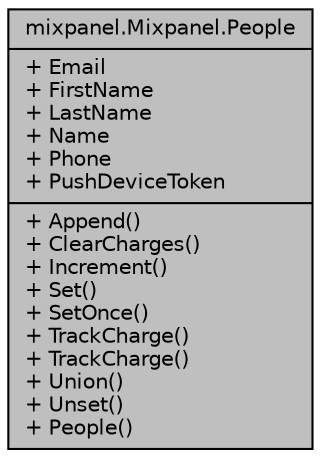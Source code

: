 digraph "mixpanel.Mixpanel.People"
{
 // INTERACTIVE_SVG=YES
  edge [fontname="Helvetica",fontsize="10",labelfontname="Helvetica",labelfontsize="10"];
  node [fontname="Helvetica",fontsize="10",shape=record];
  Node1 [label="{mixpanel.Mixpanel.People\n|+ Email\l+ FirstName\l+ LastName\l+ Name\l+ Phone\l+ PushDeviceToken\l|+ Append()\l+ ClearCharges()\l+ Increment()\l+ Set()\l+ SetOnce()\l+ TrackCharge()\l+ TrackCharge()\l+ Union()\l+ Unset()\l+ People()\l}",height=0.2,width=0.4,color="black", fillcolor="grey75", style="filled", fontcolor="black"];
}
